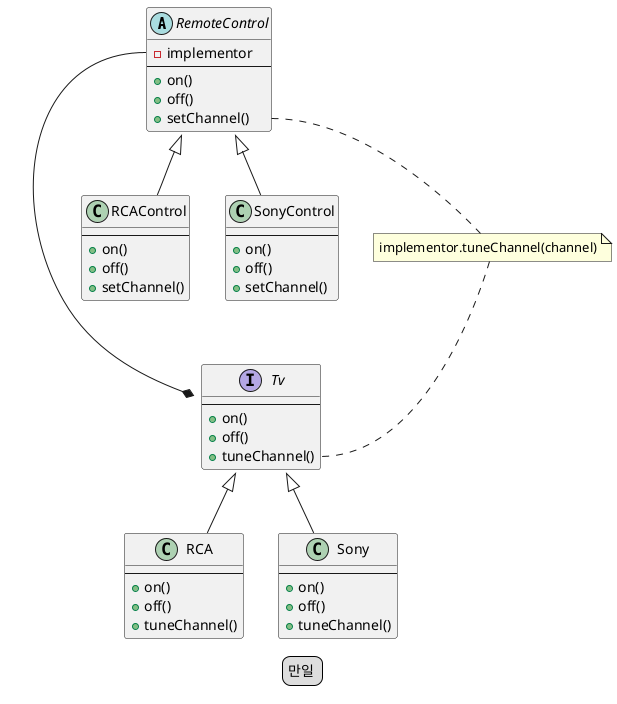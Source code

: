 @startuml
abstract RemoteControl {
    -implementor
    --
    +on()
    +off()
    +setChannel()
}
interface Tv {
    --
    +on()
    +off()
    +tuneChannel()
}

class RCAControl {
    --
    +on()
    +off()
    +setChannel()
}
class SonyControl {
    --
    +on()
    +off()
    +setChannel()
}

legend
만일 
end legend

class RCA {
    --
    +on()
    +off()
    +tuneChannel()
}
class Sony{
    --
    +on()
    +off()
    +tuneChannel()
}
note "implementor.tuneChannel(channel)" as n1
RemoteControl <|-- RCAControl
RemoteControl <|-- SonyControl
RemoteControl::implementor --* Tv
RemoteControl::setChannel .. n1
n1 .. Tv::tuneChannel
Tv <|-- RCA
Tv <|-- Sony
@enduml